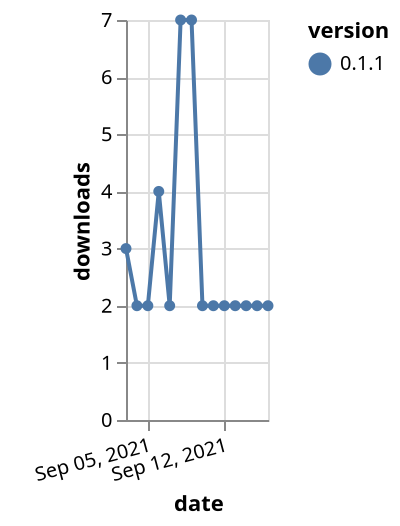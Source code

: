 {"$schema": "https://vega.github.io/schema/vega-lite/v5.json", "description": "A simple bar chart with embedded data.", "data": {"values": [{"date": "2021-09-03", "total": 2970, "delta": 3, "version": "0.1.1"}, {"date": "2021-09-04", "total": 2972, "delta": 2, "version": "0.1.1"}, {"date": "2021-09-05", "total": 2974, "delta": 2, "version": "0.1.1"}, {"date": "2021-09-06", "total": 2978, "delta": 4, "version": "0.1.1"}, {"date": "2021-09-07", "total": 2980, "delta": 2, "version": "0.1.1"}, {"date": "2021-09-08", "total": 2987, "delta": 7, "version": "0.1.1"}, {"date": "2021-09-09", "total": 2994, "delta": 7, "version": "0.1.1"}, {"date": "2021-09-10", "total": 2996, "delta": 2, "version": "0.1.1"}, {"date": "2021-09-11", "total": 2998, "delta": 2, "version": "0.1.1"}, {"date": "2021-09-12", "total": 3000, "delta": 2, "version": "0.1.1"}, {"date": "2021-09-13", "total": 3002, "delta": 2, "version": "0.1.1"}, {"date": "2021-09-14", "total": 3004, "delta": 2, "version": "0.1.1"}, {"date": "2021-09-15", "total": 3006, "delta": 2, "version": "0.1.1"}, {"date": "2021-09-16", "total": 3008, "delta": 2, "version": "0.1.1"}]}, "width": "container", "mark": {"type": "line", "point": {"filled": true}}, "encoding": {"x": {"field": "date", "type": "temporal", "timeUnit": "yearmonthdate", "title": "date", "axis": {"labelAngle": -15}}, "y": {"field": "delta", "type": "quantitative", "title": "downloads"}, "color": {"field": "version", "type": "nominal"}, "tooltip": {"field": "delta"}}}